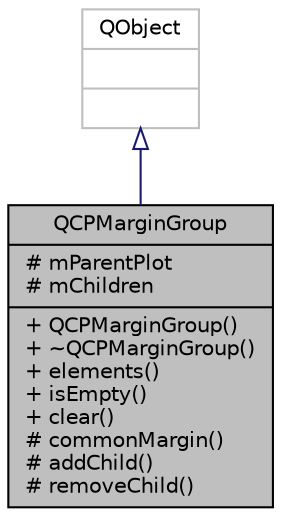 digraph "QCPMarginGroup"
{
  edge [fontname="Helvetica",fontsize="10",labelfontname="Helvetica",labelfontsize="10"];
  node [fontname="Helvetica",fontsize="10",shape=record];
  Node1007 [label="{QCPMarginGroup\n|# mParentPlot\l# mChildren\l|+ QCPMarginGroup()\l+ ~QCPMarginGroup()\l+ elements()\l+ isEmpty()\l+ clear()\l# commonMargin()\l# addChild()\l# removeChild()\l}",height=0.2,width=0.4,color="black", fillcolor="grey75", style="filled", fontcolor="black"];
  Node1008 -> Node1007 [dir="back",color="midnightblue",fontsize="10",style="solid",arrowtail="onormal",fontname="Helvetica"];
  Node1008 [label="{QObject\n||}",height=0.2,width=0.4,color="grey75", fillcolor="white", style="filled"];
}
